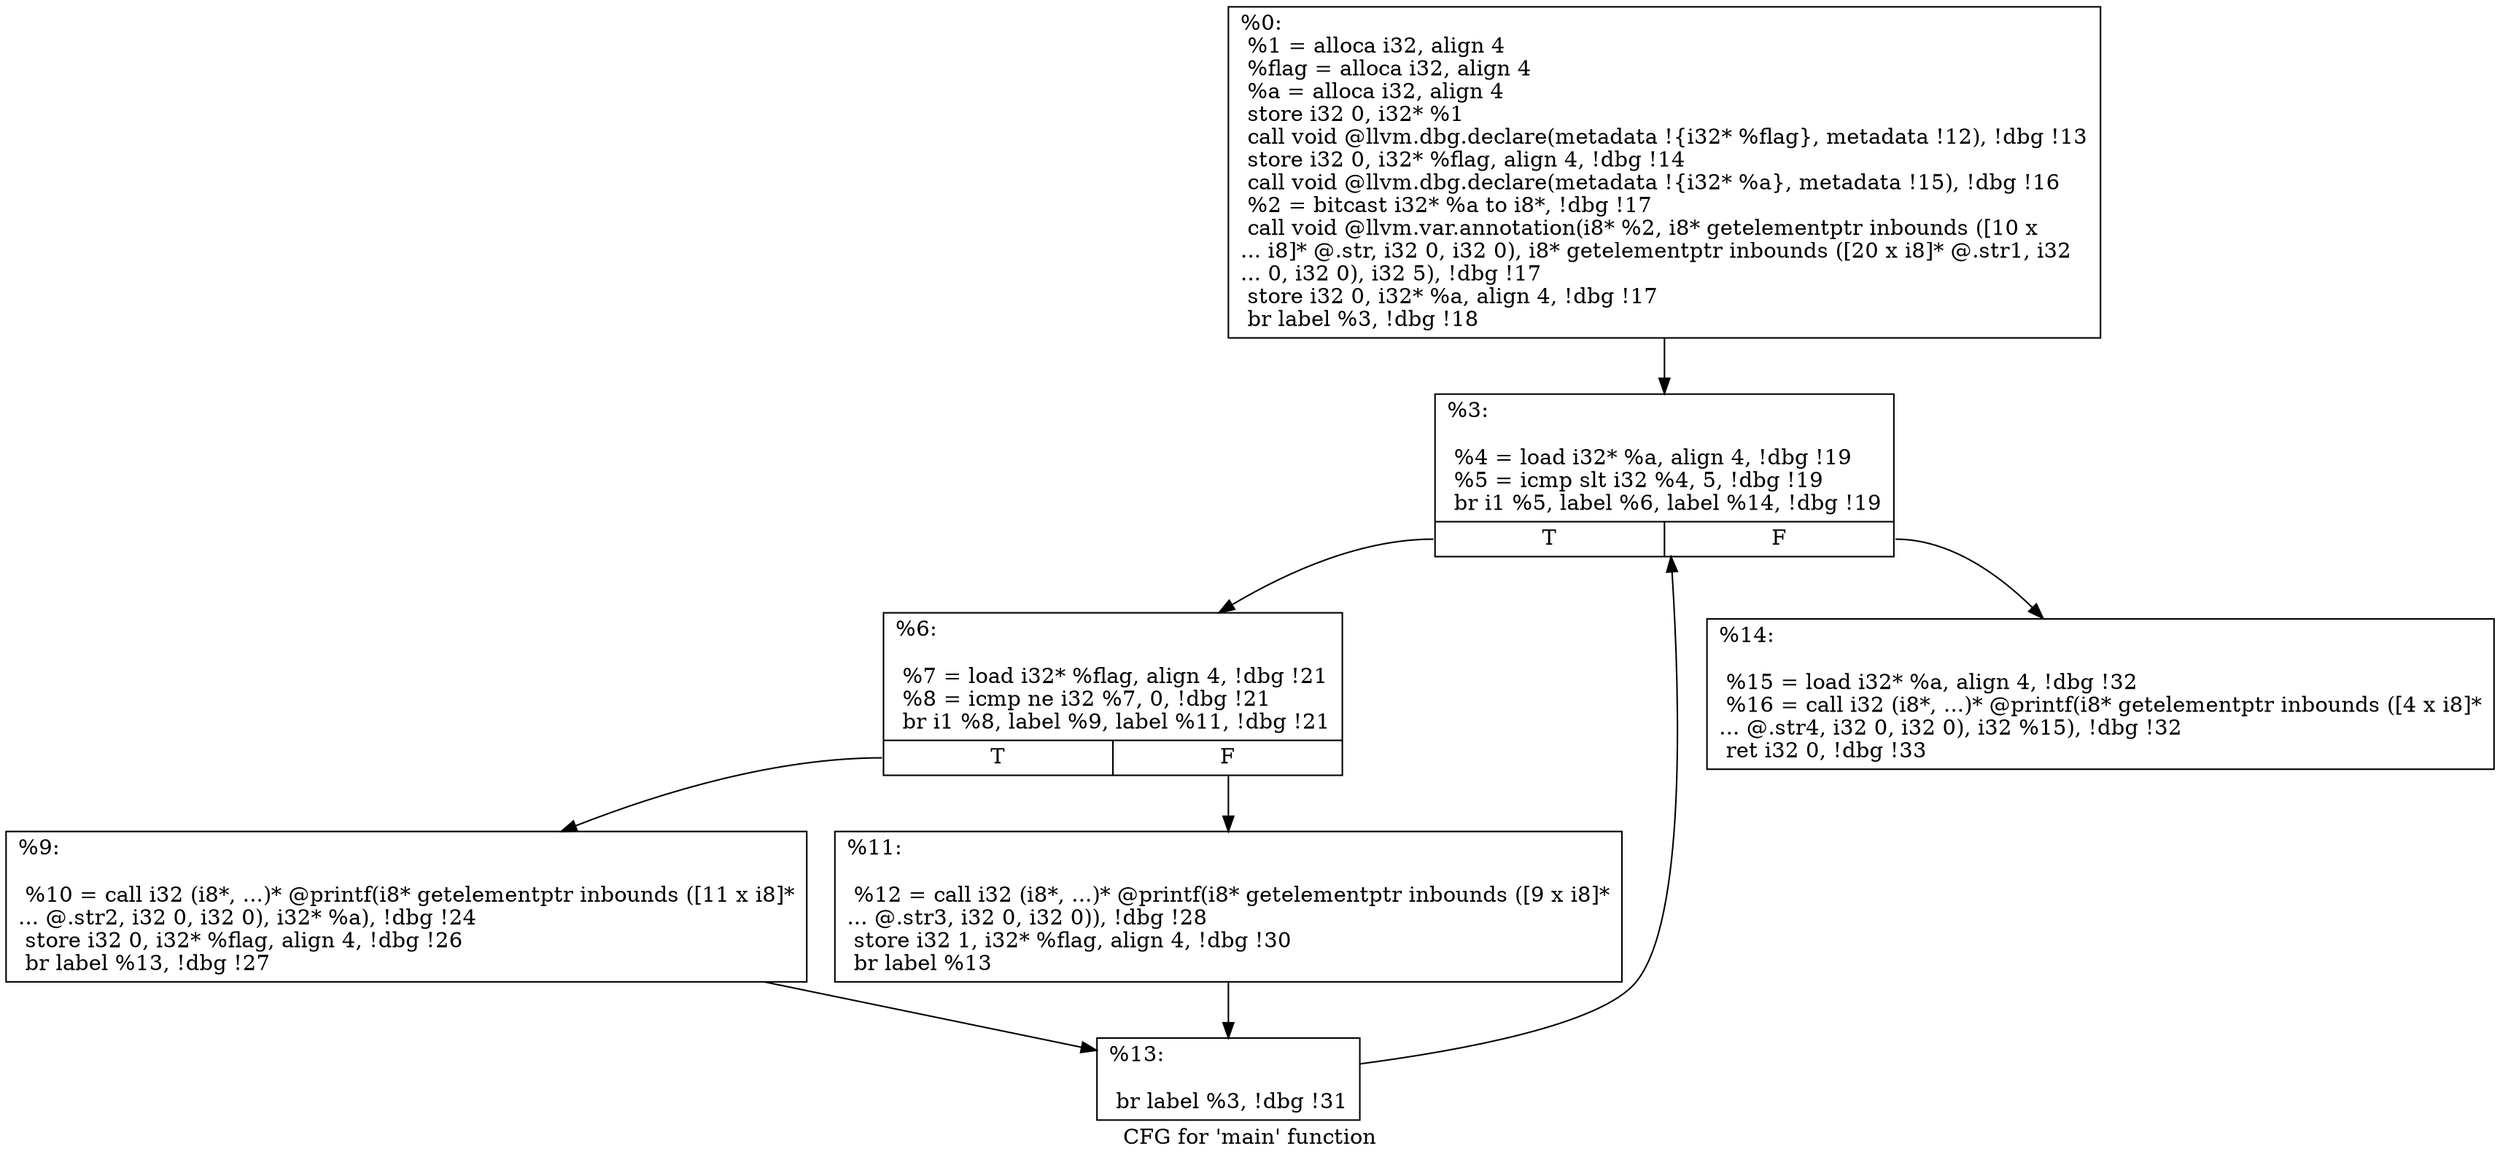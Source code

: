 digraph "CFG for 'main' function" {
	label="CFG for 'main' function";

	Node0x173fa70 [shape=record,label="{%0:\l  %1 = alloca i32, align 4\l  %flag = alloca i32, align 4\l  %a = alloca i32, align 4\l  store i32 0, i32* %1\l  call void @llvm.dbg.declare(metadata !\{i32* %flag\}, metadata !12), !dbg !13\l  store i32 0, i32* %flag, align 4, !dbg !14\l  call void @llvm.dbg.declare(metadata !\{i32* %a\}, metadata !15), !dbg !16\l  %2 = bitcast i32* %a to i8*, !dbg !17\l  call void @llvm.var.annotation(i8* %2, i8* getelementptr inbounds ([10 x\l... i8]* @.str, i32 0, i32 0), i8* getelementptr inbounds ([20 x i8]* @.str1, i32\l... 0, i32 0), i32 5), !dbg !17\l  store i32 0, i32* %a, align 4, !dbg !17\l  br label %3, !dbg !18\l}"];
	Node0x173fa70 -> Node0x173fad0;
	Node0x173fad0 [shape=record,label="{%3:\l\l  %4 = load i32* %a, align 4, !dbg !19\l  %5 = icmp slt i32 %4, 5, !dbg !19\l  br i1 %5, label %6, label %14, !dbg !19\l|{<s0>T|<s1>F}}"];
	Node0x173fad0:s0 -> Node0x173fb30;
	Node0x173fad0:s1 -> Node0x174d6a0;
	Node0x173fb30 [shape=record,label="{%6:\l\l  %7 = load i32* %flag, align 4, !dbg !21\l  %8 = icmp ne i32 %7, 0, !dbg !21\l  br i1 %8, label %9, label %11, !dbg !21\l|{<s0>T|<s1>F}}"];
	Node0x173fb30:s0 -> Node0x173fb90;
	Node0x173fb30:s1 -> Node0x173fbf0;
	Node0x173fb90 [shape=record,label="{%9:\l\l  %10 = call i32 (i8*, ...)* @printf(i8* getelementptr inbounds ([11 x i8]*\l... @.str2, i32 0, i32 0), i32* %a), !dbg !24\l  store i32 0, i32* %flag, align 4, !dbg !26\l  br label %13, !dbg !27\l}"];
	Node0x173fb90 -> Node0x174d640;
	Node0x173fbf0 [shape=record,label="{%11:\l\l  %12 = call i32 (i8*, ...)* @printf(i8* getelementptr inbounds ([9 x i8]*\l... @.str3, i32 0, i32 0)), !dbg !28\l  store i32 1, i32* %flag, align 4, !dbg !30\l  br label %13\l}"];
	Node0x173fbf0 -> Node0x174d640;
	Node0x174d640 [shape=record,label="{%13:\l\l  br label %3, !dbg !31\l}"];
	Node0x174d640 -> Node0x173fad0;
	Node0x174d6a0 [shape=record,label="{%14:\l\l  %15 = load i32* %a, align 4, !dbg !32\l  %16 = call i32 (i8*, ...)* @printf(i8* getelementptr inbounds ([4 x i8]*\l... @.str4, i32 0, i32 0), i32 %15), !dbg !32\l  ret i32 0, !dbg !33\l}"];
}
